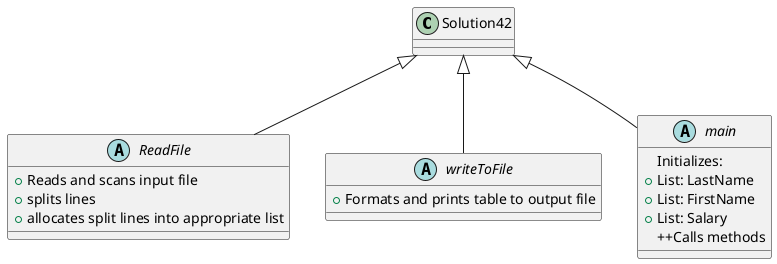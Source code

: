 @startuml
'https://plantuml.com/class-diagram

class Solution42
abstract ReadFile{
+Reads and scans input file
+splits lines
+allocates split lines into appropriate list
}
abstract writeToFile{
+Formats and prints table to output file
}

abstract main{
Initializes:
+List: LastName
+List: FirstName
+List: Salary
++Calls methods
}

Solution42 <|-- writeToFile
Solution42 <|-- main
Solution42 <|-- ReadFile



@enduml